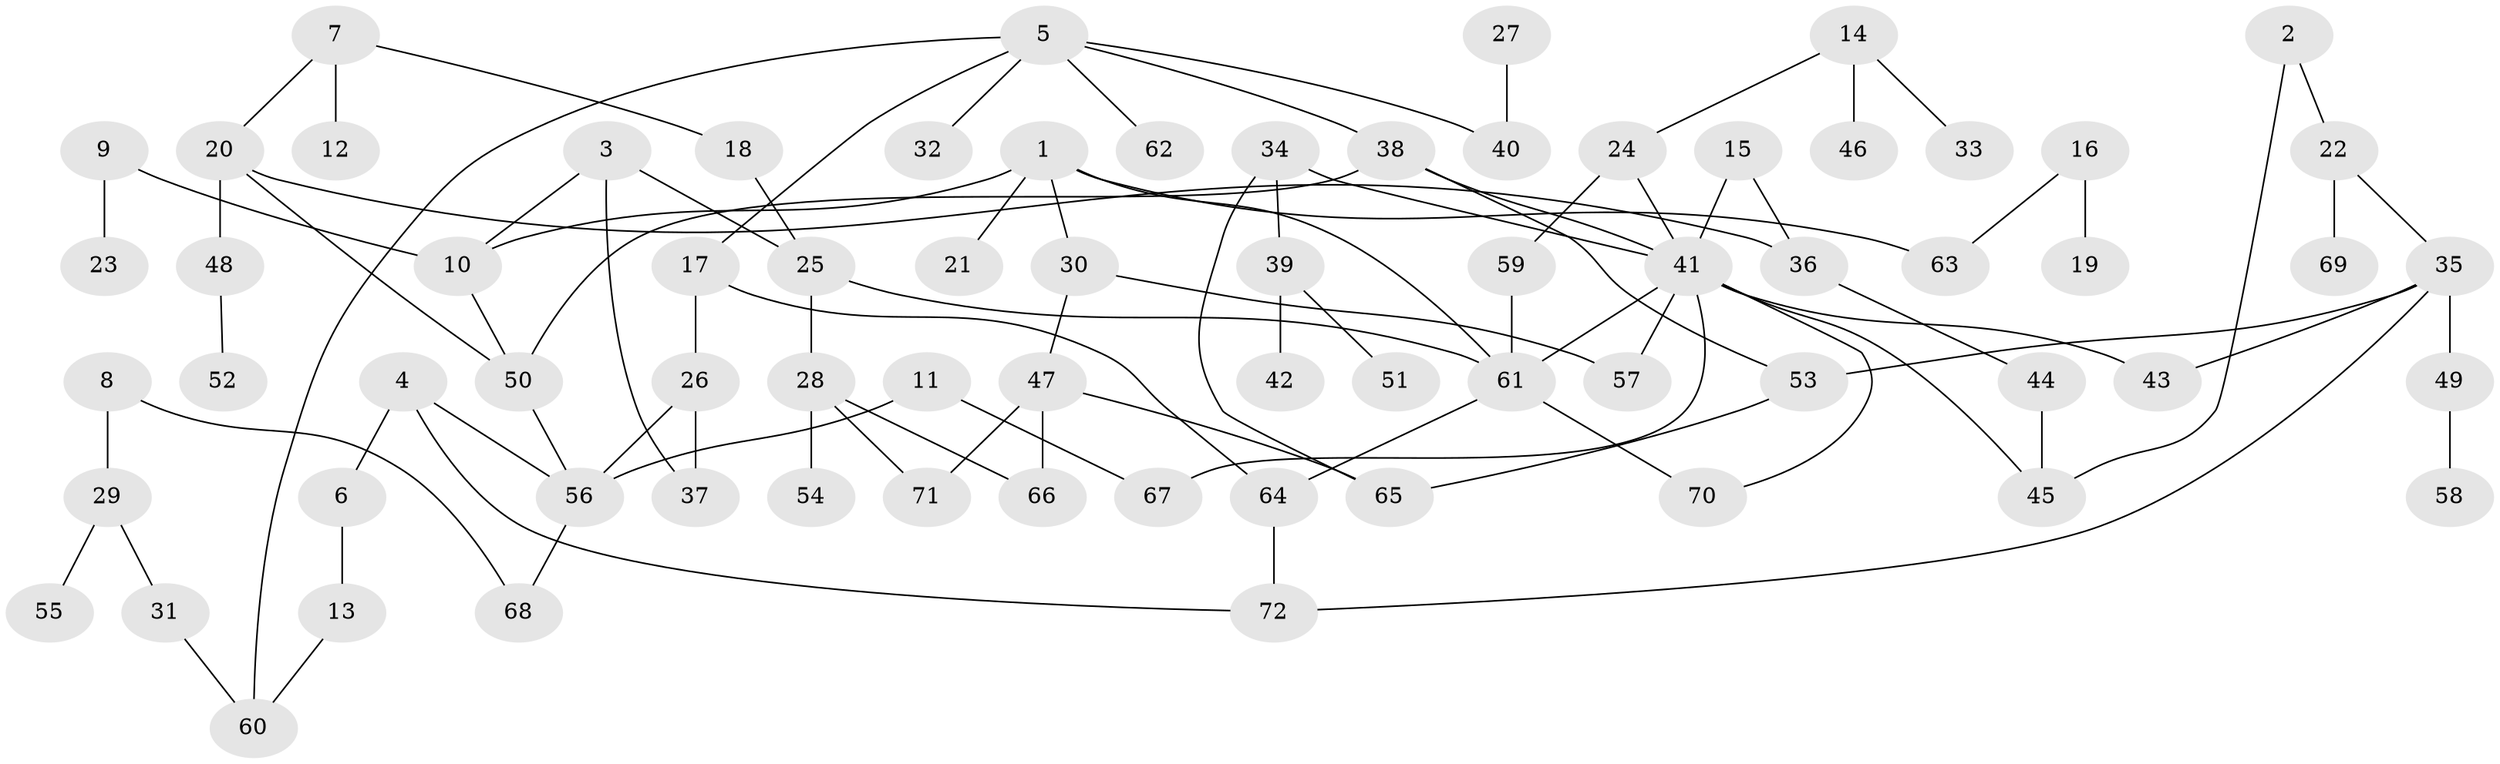 // original degree distribution, {5: 0.04895104895104895, 10: 0.006993006993006993, 4: 0.13286713286713286, 3: 0.15384615384615385, 2: 0.2867132867132867, 7: 0.006993006993006993, 1: 0.36363636363636365}
// Generated by graph-tools (version 1.1) at 2025/01/03/09/25 03:01:04]
// undirected, 72 vertices, 93 edges
graph export_dot {
graph [start="1"]
  node [color=gray90,style=filled];
  1;
  2;
  3;
  4;
  5;
  6;
  7;
  8;
  9;
  10;
  11;
  12;
  13;
  14;
  15;
  16;
  17;
  18;
  19;
  20;
  21;
  22;
  23;
  24;
  25;
  26;
  27;
  28;
  29;
  30;
  31;
  32;
  33;
  34;
  35;
  36;
  37;
  38;
  39;
  40;
  41;
  42;
  43;
  44;
  45;
  46;
  47;
  48;
  49;
  50;
  51;
  52;
  53;
  54;
  55;
  56;
  57;
  58;
  59;
  60;
  61;
  62;
  63;
  64;
  65;
  66;
  67;
  68;
  69;
  70;
  71;
  72;
  1 -- 10 [weight=1.0];
  1 -- 21 [weight=1.0];
  1 -- 30 [weight=1.0];
  1 -- 61 [weight=1.0];
  1 -- 63 [weight=1.0];
  2 -- 22 [weight=1.0];
  2 -- 45 [weight=1.0];
  3 -- 10 [weight=1.0];
  3 -- 25 [weight=1.0];
  3 -- 37 [weight=1.0];
  4 -- 6 [weight=1.0];
  4 -- 56 [weight=1.0];
  4 -- 72 [weight=1.0];
  5 -- 17 [weight=1.0];
  5 -- 32 [weight=1.0];
  5 -- 38 [weight=1.0];
  5 -- 40 [weight=1.0];
  5 -- 60 [weight=1.0];
  5 -- 62 [weight=1.0];
  6 -- 13 [weight=1.0];
  7 -- 12 [weight=1.0];
  7 -- 18 [weight=1.0];
  7 -- 20 [weight=1.0];
  8 -- 29 [weight=1.0];
  8 -- 68 [weight=1.0];
  9 -- 10 [weight=1.0];
  9 -- 23 [weight=1.0];
  10 -- 50 [weight=1.0];
  11 -- 56 [weight=1.0];
  11 -- 67 [weight=1.0];
  13 -- 60 [weight=1.0];
  14 -- 24 [weight=1.0];
  14 -- 33 [weight=1.0];
  14 -- 46 [weight=1.0];
  15 -- 36 [weight=1.0];
  15 -- 41 [weight=1.0];
  16 -- 19 [weight=1.0];
  16 -- 63 [weight=1.0];
  17 -- 26 [weight=1.0];
  17 -- 64 [weight=1.0];
  18 -- 25 [weight=1.0];
  20 -- 36 [weight=1.0];
  20 -- 48 [weight=1.0];
  20 -- 50 [weight=1.0];
  22 -- 35 [weight=1.0];
  22 -- 69 [weight=1.0];
  24 -- 41 [weight=1.0];
  24 -- 59 [weight=1.0];
  25 -- 28 [weight=1.0];
  25 -- 61 [weight=1.0];
  26 -- 37 [weight=1.0];
  26 -- 56 [weight=1.0];
  27 -- 40 [weight=1.0];
  28 -- 54 [weight=1.0];
  28 -- 66 [weight=1.0];
  28 -- 71 [weight=1.0];
  29 -- 31 [weight=1.0];
  29 -- 55 [weight=1.0];
  30 -- 47 [weight=1.0];
  30 -- 57 [weight=1.0];
  31 -- 60 [weight=1.0];
  34 -- 39 [weight=1.0];
  34 -- 41 [weight=1.0];
  34 -- 65 [weight=1.0];
  35 -- 43 [weight=1.0];
  35 -- 49 [weight=1.0];
  35 -- 53 [weight=1.0];
  35 -- 72 [weight=1.0];
  36 -- 44 [weight=1.0];
  38 -- 41 [weight=1.0];
  38 -- 50 [weight=1.0];
  38 -- 53 [weight=1.0];
  39 -- 42 [weight=1.0];
  39 -- 51 [weight=1.0];
  41 -- 43 [weight=1.0];
  41 -- 45 [weight=1.0];
  41 -- 57 [weight=1.0];
  41 -- 61 [weight=1.0];
  41 -- 67 [weight=1.0];
  41 -- 70 [weight=1.0];
  44 -- 45 [weight=1.0];
  47 -- 65 [weight=1.0];
  47 -- 66 [weight=1.0];
  47 -- 71 [weight=1.0];
  48 -- 52 [weight=1.0];
  49 -- 58 [weight=1.0];
  50 -- 56 [weight=1.0];
  53 -- 65 [weight=1.0];
  56 -- 68 [weight=1.0];
  59 -- 61 [weight=1.0];
  61 -- 64 [weight=1.0];
  61 -- 70 [weight=1.0];
  64 -- 72 [weight=1.0];
}
